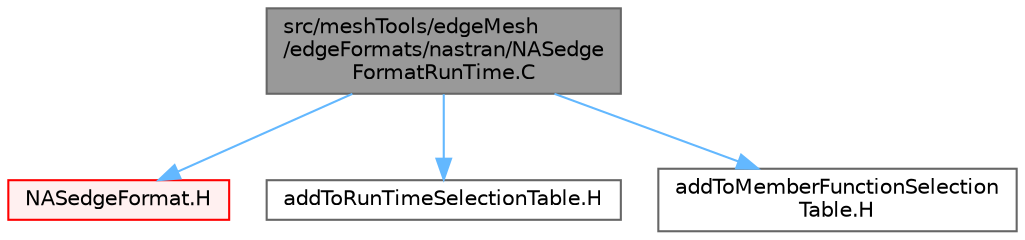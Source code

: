 digraph "src/meshTools/edgeMesh/edgeFormats/nastran/NASedgeFormatRunTime.C"
{
 // LATEX_PDF_SIZE
  bgcolor="transparent";
  edge [fontname=Helvetica,fontsize=10,labelfontname=Helvetica,labelfontsize=10];
  node [fontname=Helvetica,fontsize=10,shape=box,height=0.2,width=0.4];
  Node1 [id="Node000001",label="src/meshTools/edgeMesh\l/edgeFormats/nastran/NASedge\lFormatRunTime.C",height=0.2,width=0.4,color="gray40", fillcolor="grey60", style="filled", fontcolor="black",tooltip=" "];
  Node1 -> Node2 [id="edge1_Node000001_Node000002",color="steelblue1",style="solid",tooltip=" "];
  Node2 [id="Node000002",label="NASedgeFormat.H",height=0.2,width=0.4,color="red", fillcolor="#FFF0F0", style="filled",URL="$NASedgeFormat_8H.html",tooltip=" "];
  Node1 -> Node231 [id="edge2_Node000001_Node000231",color="steelblue1",style="solid",tooltip=" "];
  Node231 [id="Node000231",label="addToRunTimeSelectionTable.H",height=0.2,width=0.4,color="grey40", fillcolor="white", style="filled",URL="$addToRunTimeSelectionTable_8H.html",tooltip="Macros for easy insertion into run-time selection tables."];
  Node1 -> Node232 [id="edge3_Node000001_Node000232",color="steelblue1",style="solid",tooltip=" "];
  Node232 [id="Node000232",label="addToMemberFunctionSelection\lTable.H",height=0.2,width=0.4,color="grey40", fillcolor="white", style="filled",URL="$addToMemberFunctionSelectionTable_8H.html",tooltip="Macros for easy insertion into member function selection tables."];
}

